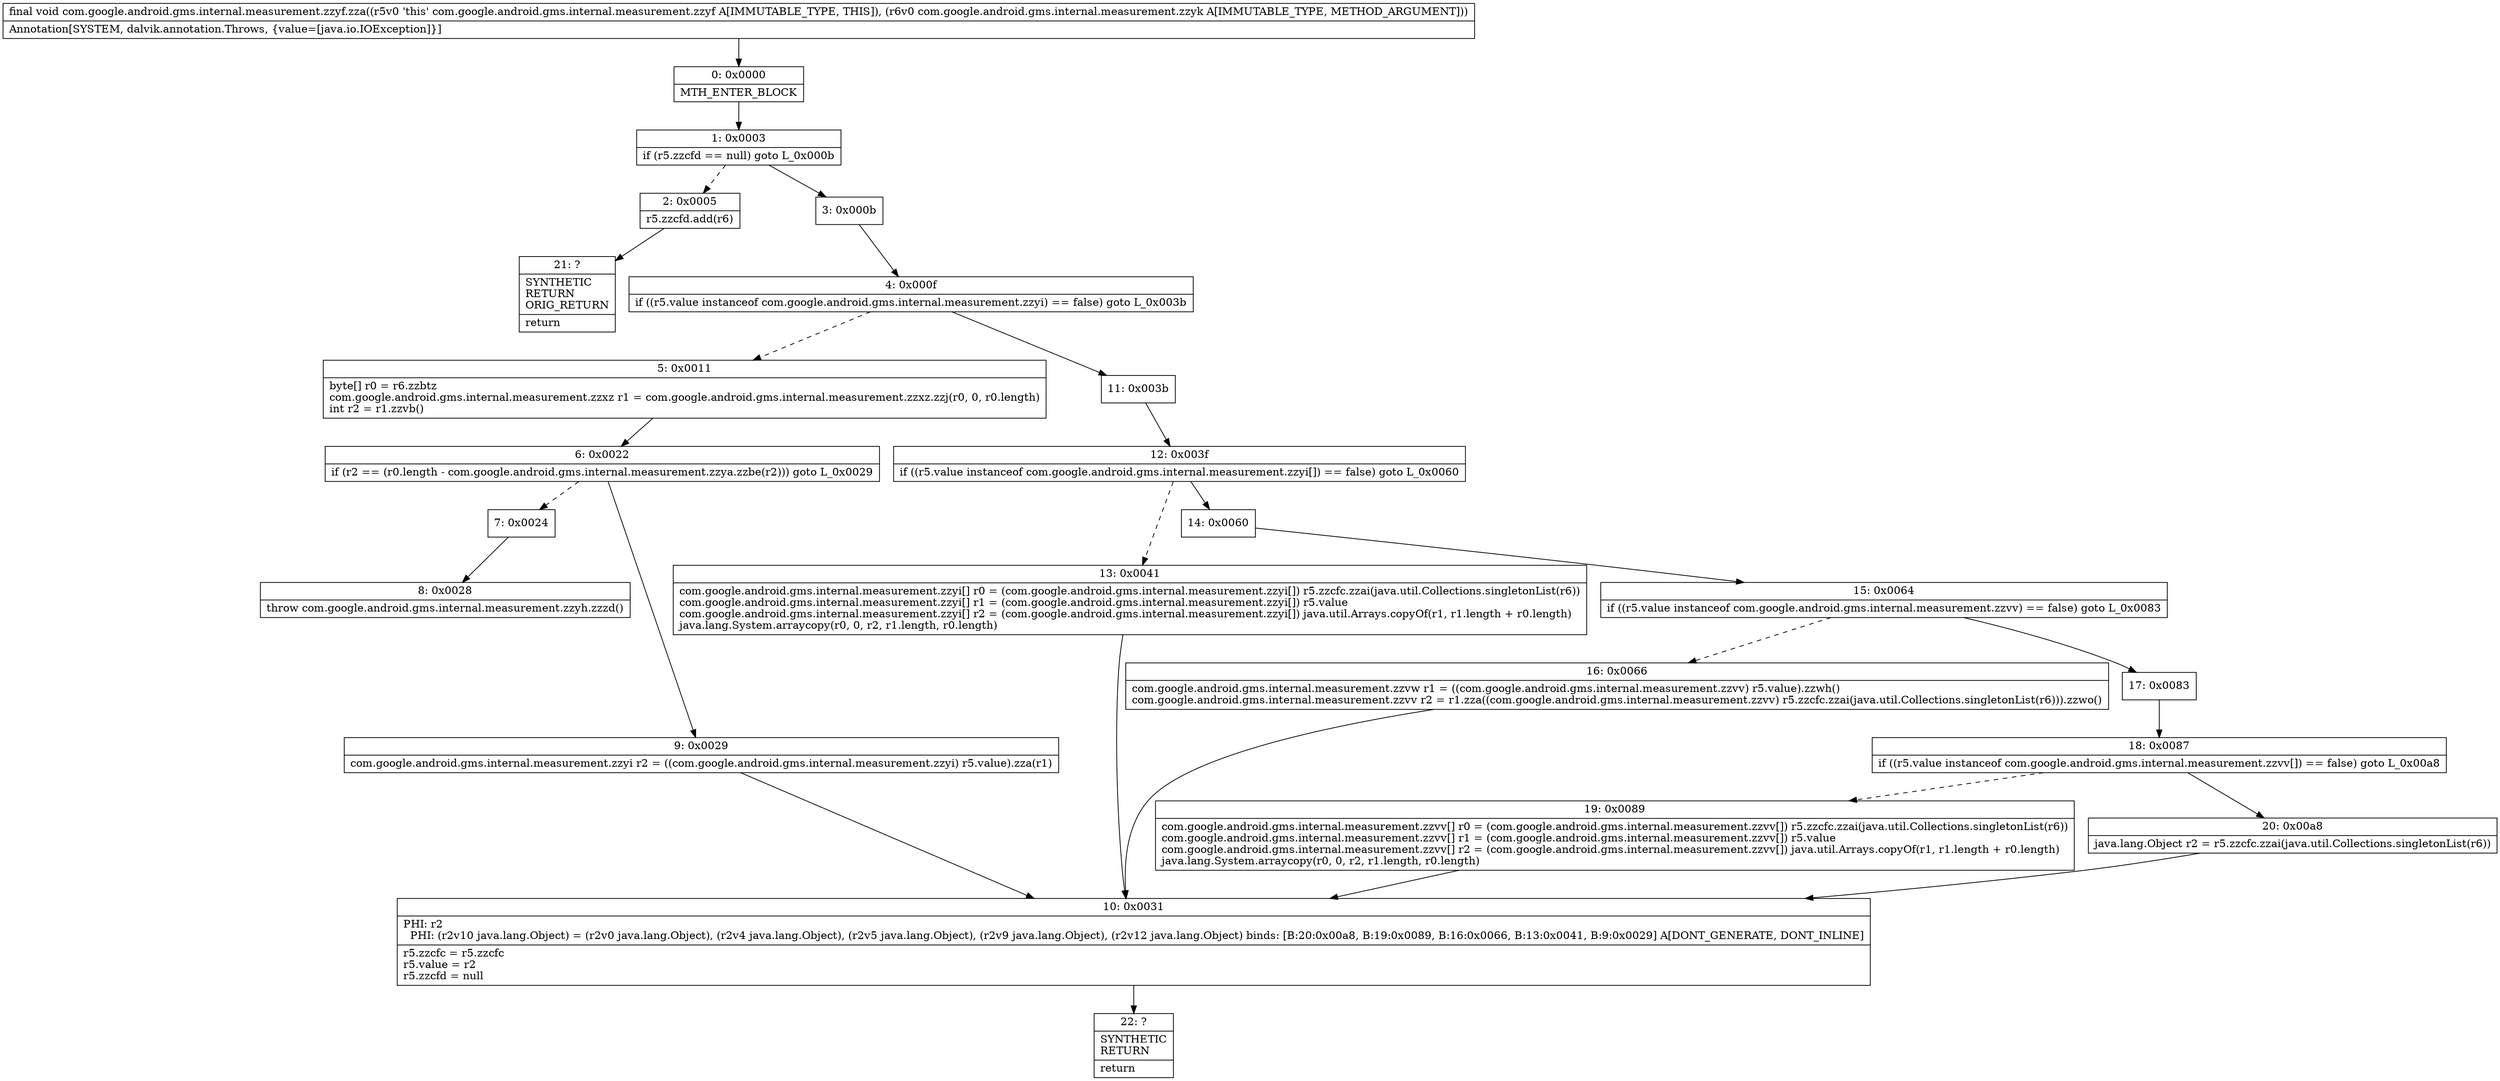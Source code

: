 digraph "CFG forcom.google.android.gms.internal.measurement.zzyf.zza(Lcom\/google\/android\/gms\/internal\/measurement\/zzyk;)V" {
Node_0 [shape=record,label="{0\:\ 0x0000|MTH_ENTER_BLOCK\l}"];
Node_1 [shape=record,label="{1\:\ 0x0003|if (r5.zzcfd == null) goto L_0x000b\l}"];
Node_2 [shape=record,label="{2\:\ 0x0005|r5.zzcfd.add(r6)\l}"];
Node_3 [shape=record,label="{3\:\ 0x000b}"];
Node_4 [shape=record,label="{4\:\ 0x000f|if ((r5.value instanceof com.google.android.gms.internal.measurement.zzyi) == false) goto L_0x003b\l}"];
Node_5 [shape=record,label="{5\:\ 0x0011|byte[] r0 = r6.zzbtz\lcom.google.android.gms.internal.measurement.zzxz r1 = com.google.android.gms.internal.measurement.zzxz.zzj(r0, 0, r0.length)\lint r2 = r1.zzvb()\l}"];
Node_6 [shape=record,label="{6\:\ 0x0022|if (r2 == (r0.length \- com.google.android.gms.internal.measurement.zzya.zzbe(r2))) goto L_0x0029\l}"];
Node_7 [shape=record,label="{7\:\ 0x0024}"];
Node_8 [shape=record,label="{8\:\ 0x0028|throw com.google.android.gms.internal.measurement.zzyh.zzzd()\l}"];
Node_9 [shape=record,label="{9\:\ 0x0029|com.google.android.gms.internal.measurement.zzyi r2 = ((com.google.android.gms.internal.measurement.zzyi) r5.value).zza(r1)\l}"];
Node_10 [shape=record,label="{10\:\ 0x0031|PHI: r2 \l  PHI: (r2v10 java.lang.Object) = (r2v0 java.lang.Object), (r2v4 java.lang.Object), (r2v5 java.lang.Object), (r2v9 java.lang.Object), (r2v12 java.lang.Object) binds: [B:20:0x00a8, B:19:0x0089, B:16:0x0066, B:13:0x0041, B:9:0x0029] A[DONT_GENERATE, DONT_INLINE]\l|r5.zzcfc = r5.zzcfc\lr5.value = r2\lr5.zzcfd = null\l}"];
Node_11 [shape=record,label="{11\:\ 0x003b}"];
Node_12 [shape=record,label="{12\:\ 0x003f|if ((r5.value instanceof com.google.android.gms.internal.measurement.zzyi[]) == false) goto L_0x0060\l}"];
Node_13 [shape=record,label="{13\:\ 0x0041|com.google.android.gms.internal.measurement.zzyi[] r0 = (com.google.android.gms.internal.measurement.zzyi[]) r5.zzcfc.zzai(java.util.Collections.singletonList(r6))\lcom.google.android.gms.internal.measurement.zzyi[] r1 = (com.google.android.gms.internal.measurement.zzyi[]) r5.value\lcom.google.android.gms.internal.measurement.zzyi[] r2 = (com.google.android.gms.internal.measurement.zzyi[]) java.util.Arrays.copyOf(r1, r1.length + r0.length)\ljava.lang.System.arraycopy(r0, 0, r2, r1.length, r0.length)\l}"];
Node_14 [shape=record,label="{14\:\ 0x0060}"];
Node_15 [shape=record,label="{15\:\ 0x0064|if ((r5.value instanceof com.google.android.gms.internal.measurement.zzvv) == false) goto L_0x0083\l}"];
Node_16 [shape=record,label="{16\:\ 0x0066|com.google.android.gms.internal.measurement.zzvw r1 = ((com.google.android.gms.internal.measurement.zzvv) r5.value).zzwh()\lcom.google.android.gms.internal.measurement.zzvv r2 = r1.zza((com.google.android.gms.internal.measurement.zzvv) r5.zzcfc.zzai(java.util.Collections.singletonList(r6))).zzwo()\l}"];
Node_17 [shape=record,label="{17\:\ 0x0083}"];
Node_18 [shape=record,label="{18\:\ 0x0087|if ((r5.value instanceof com.google.android.gms.internal.measurement.zzvv[]) == false) goto L_0x00a8\l}"];
Node_19 [shape=record,label="{19\:\ 0x0089|com.google.android.gms.internal.measurement.zzvv[] r0 = (com.google.android.gms.internal.measurement.zzvv[]) r5.zzcfc.zzai(java.util.Collections.singletonList(r6))\lcom.google.android.gms.internal.measurement.zzvv[] r1 = (com.google.android.gms.internal.measurement.zzvv[]) r5.value\lcom.google.android.gms.internal.measurement.zzvv[] r2 = (com.google.android.gms.internal.measurement.zzvv[]) java.util.Arrays.copyOf(r1, r1.length + r0.length)\ljava.lang.System.arraycopy(r0, 0, r2, r1.length, r0.length)\l}"];
Node_20 [shape=record,label="{20\:\ 0x00a8|java.lang.Object r2 = r5.zzcfc.zzai(java.util.Collections.singletonList(r6))\l}"];
Node_21 [shape=record,label="{21\:\ ?|SYNTHETIC\lRETURN\lORIG_RETURN\l|return\l}"];
Node_22 [shape=record,label="{22\:\ ?|SYNTHETIC\lRETURN\l|return\l}"];
MethodNode[shape=record,label="{final void com.google.android.gms.internal.measurement.zzyf.zza((r5v0 'this' com.google.android.gms.internal.measurement.zzyf A[IMMUTABLE_TYPE, THIS]), (r6v0 com.google.android.gms.internal.measurement.zzyk A[IMMUTABLE_TYPE, METHOD_ARGUMENT]))  | Annotation[SYSTEM, dalvik.annotation.Throws, \{value=[java.io.IOException]\}]\l}"];
MethodNode -> Node_0;
Node_0 -> Node_1;
Node_1 -> Node_2[style=dashed];
Node_1 -> Node_3;
Node_2 -> Node_21;
Node_3 -> Node_4;
Node_4 -> Node_5[style=dashed];
Node_4 -> Node_11;
Node_5 -> Node_6;
Node_6 -> Node_7[style=dashed];
Node_6 -> Node_9;
Node_7 -> Node_8;
Node_9 -> Node_10;
Node_10 -> Node_22;
Node_11 -> Node_12;
Node_12 -> Node_13[style=dashed];
Node_12 -> Node_14;
Node_13 -> Node_10;
Node_14 -> Node_15;
Node_15 -> Node_16[style=dashed];
Node_15 -> Node_17;
Node_16 -> Node_10;
Node_17 -> Node_18;
Node_18 -> Node_19[style=dashed];
Node_18 -> Node_20;
Node_19 -> Node_10;
Node_20 -> Node_10;
}

